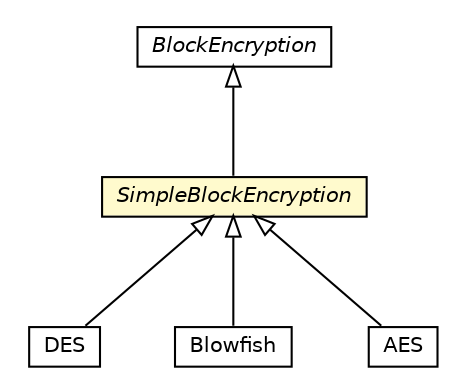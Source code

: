 #!/usr/local/bin/dot
#
# Class diagram 
# Generated by UMLGraph version R5_6-24-gf6e263 (http://www.umlgraph.org/)
#

digraph G {
	edge [fontname="Helvetica",fontsize=10,labelfontname="Helvetica",labelfontsize=10];
	node [fontname="Helvetica",fontsize=10,shape=plaintext];
	nodesep=0.25;
	ranksep=0.5;
	// org.universAAL.ontology.cryptographic.SimpleBlockEncryption
	c7589863 [label=<<table title="org.universAAL.ontology.cryptographic.SimpleBlockEncryption" border="0" cellborder="1" cellspacing="0" cellpadding="2" port="p" bgcolor="lemonChiffon" href="./SimpleBlockEncryption.html">
		<tr><td><table border="0" cellspacing="0" cellpadding="1">
<tr><td align="center" balign="center"><font face="Helvetica-Oblique"> SimpleBlockEncryption </font></td></tr>
		</table></td></tr>
		</table>>, URL="./SimpleBlockEncryption.html", fontname="Helvetica", fontcolor="black", fontsize=10.0];
	// org.universAAL.ontology.cryptographic.BlockEncryption
	c7589865 [label=<<table title="org.universAAL.ontology.cryptographic.BlockEncryption" border="0" cellborder="1" cellspacing="0" cellpadding="2" port="p" href="./BlockEncryption.html">
		<tr><td><table border="0" cellspacing="0" cellpadding="1">
<tr><td align="center" balign="center"><font face="Helvetica-Oblique"> BlockEncryption </font></td></tr>
		</table></td></tr>
		</table>>, URL="./BlockEncryption.html", fontname="Helvetica", fontcolor="black", fontsize=10.0];
	// org.universAAL.ontology.cryptographic.symmetric.DES
	c7589868 [label=<<table title="org.universAAL.ontology.cryptographic.symmetric.DES" border="0" cellborder="1" cellspacing="0" cellpadding="2" port="p" href="./symmetric/DES.html">
		<tr><td><table border="0" cellspacing="0" cellpadding="1">
<tr><td align="center" balign="center"> DES </td></tr>
		</table></td></tr>
		</table>>, URL="./symmetric/DES.html", fontname="Helvetica", fontcolor="black", fontsize=10.0];
	// org.universAAL.ontology.cryptographic.symmetric.Blowfish
	c7589869 [label=<<table title="org.universAAL.ontology.cryptographic.symmetric.Blowfish" border="0" cellborder="1" cellspacing="0" cellpadding="2" port="p" href="./symmetric/Blowfish.html">
		<tr><td><table border="0" cellspacing="0" cellpadding="1">
<tr><td align="center" balign="center"> Blowfish </td></tr>
		</table></td></tr>
		</table>>, URL="./symmetric/Blowfish.html", fontname="Helvetica", fontcolor="black", fontsize=10.0];
	// org.universAAL.ontology.cryptographic.symmetric.AES
	c7589870 [label=<<table title="org.universAAL.ontology.cryptographic.symmetric.AES" border="0" cellborder="1" cellspacing="0" cellpadding="2" port="p" href="./symmetric/AES.html">
		<tr><td><table border="0" cellspacing="0" cellpadding="1">
<tr><td align="center" balign="center"> AES </td></tr>
		</table></td></tr>
		</table>>, URL="./symmetric/AES.html", fontname="Helvetica", fontcolor="black", fontsize=10.0];
	//org.universAAL.ontology.cryptographic.SimpleBlockEncryption extends org.universAAL.ontology.cryptographic.BlockEncryption
	c7589865:p -> c7589863:p [dir=back,arrowtail=empty];
	//org.universAAL.ontology.cryptographic.symmetric.DES extends org.universAAL.ontology.cryptographic.SimpleBlockEncryption
	c7589863:p -> c7589868:p [dir=back,arrowtail=empty];
	//org.universAAL.ontology.cryptographic.symmetric.Blowfish extends org.universAAL.ontology.cryptographic.SimpleBlockEncryption
	c7589863:p -> c7589869:p [dir=back,arrowtail=empty];
	//org.universAAL.ontology.cryptographic.symmetric.AES extends org.universAAL.ontology.cryptographic.SimpleBlockEncryption
	c7589863:p -> c7589870:p [dir=back,arrowtail=empty];
}

